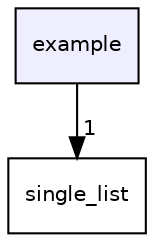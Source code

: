 digraph "example" {
  compound=true
  node [ fontsize="10", fontname="Helvetica"];
  edge [ labelfontsize="10", labelfontname="Helvetica"];
  dir_cfafba98a580ce4b62f8a6fa96d7cbb0 [shape=box, label="example", style="filled", fillcolor="#eeeeff", pencolor="black", URL="dir_cfafba98a580ce4b62f8a6fa96d7cbb0.html"];
  dir_ed47cd8fc3e596d9935d9beb4d55a62c [shape=box label="single_list" URL="dir_ed47cd8fc3e596d9935d9beb4d55a62c.html"];
  dir_cfafba98a580ce4b62f8a6fa96d7cbb0->dir_ed47cd8fc3e596d9935d9beb4d55a62c [headlabel="1", labeldistance=1.5 headhref="dir_000001_000002.html"];
}
